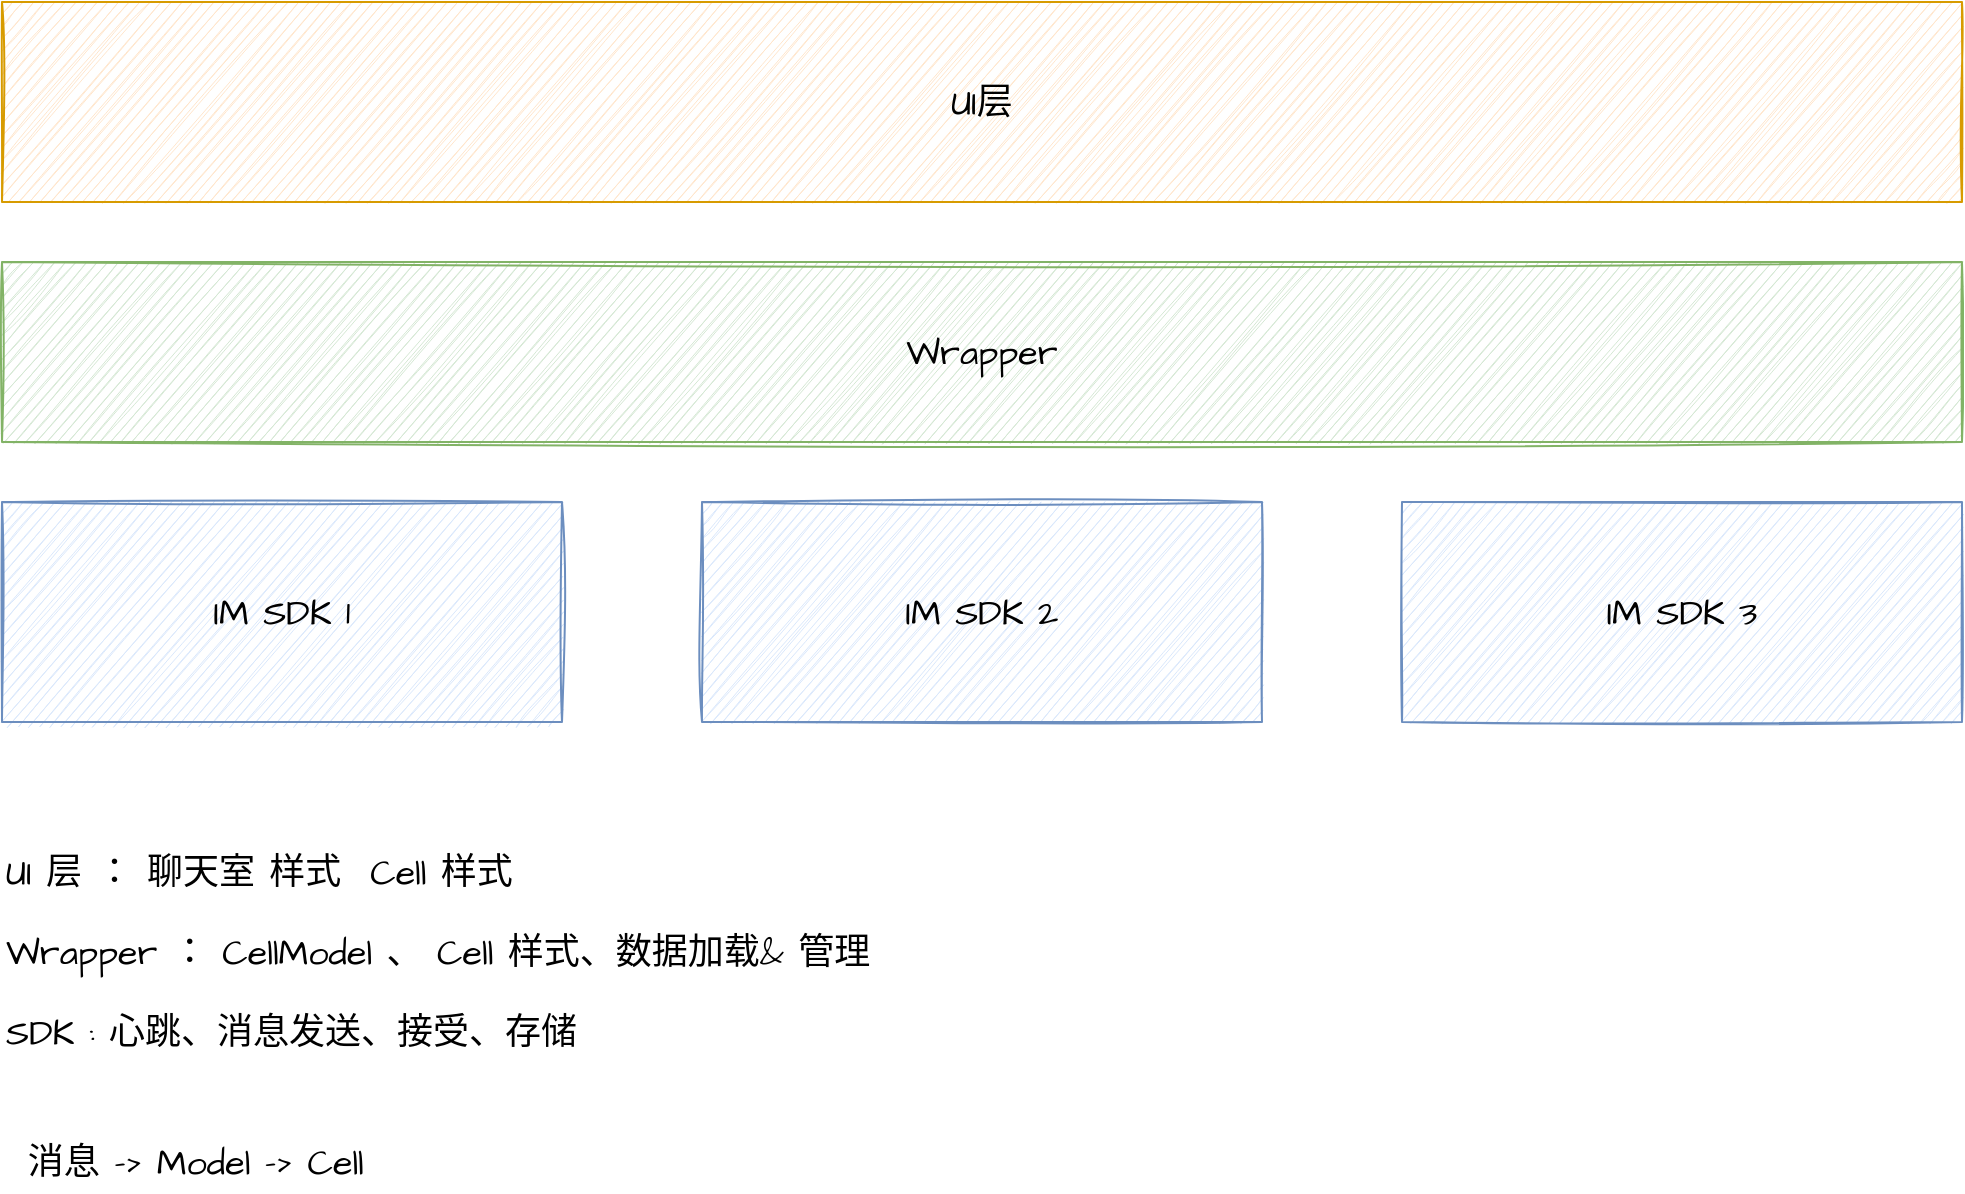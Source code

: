 <mxfile version="20.2.1" type="github">
  <diagram id="SGvBYgH1upi2JSEhlb85" name="第 1 页">
    <mxGraphModel dx="1426" dy="825" grid="1" gridSize="10" guides="1" tooltips="1" connect="1" arrows="1" fold="1" page="1" pageScale="1" pageWidth="1654" pageHeight="2336" math="0" shadow="0">
      <root>
        <mxCell id="0" />
        <mxCell id="1" parent="0" />
        <mxCell id="6DSku9rWstxzYZl86iGv-6" value="" style="group" vertex="1" connectable="0" parent="1">
          <mxGeometry x="50" y="60" width="980" height="360" as="geometry" />
        </mxCell>
        <mxCell id="6DSku9rWstxzYZl86iGv-1" value="UI层" style="rounded=0;whiteSpace=wrap;html=1;sketch=1;hachureGap=4;fontFamily=Architects Daughter;fontSource=https%3A%2F%2Ffonts.googleapis.com%2Fcss%3Ffamily%3DArchitects%2BDaughter;fontSize=18;fillColor=#ffe6cc;strokeColor=#d79b00;" vertex="1" parent="6DSku9rWstxzYZl86iGv-6">
          <mxGeometry width="980" height="100" as="geometry" />
        </mxCell>
        <mxCell id="6DSku9rWstxzYZl86iGv-2" value="IM SDK 1" style="rounded=0;whiteSpace=wrap;html=1;sketch=1;hachureGap=4;fontFamily=Architects Daughter;fontSource=https%3A%2F%2Ffonts.googleapis.com%2Fcss%3Ffamily%3DArchitects%2BDaughter;fontSize=18;fillColor=#dae8fc;strokeColor=#6c8ebf;" vertex="1" parent="6DSku9rWstxzYZl86iGv-6">
          <mxGeometry y="250" width="280" height="110" as="geometry" />
        </mxCell>
        <mxCell id="6DSku9rWstxzYZl86iGv-3" value="IM SDK 2" style="rounded=0;whiteSpace=wrap;html=1;sketch=1;hachureGap=4;fontFamily=Architects Daughter;fontSource=https%3A%2F%2Ffonts.googleapis.com%2Fcss%3Ffamily%3DArchitects%2BDaughter;fontSize=18;fillColor=#dae8fc;strokeColor=#6c8ebf;" vertex="1" parent="6DSku9rWstxzYZl86iGv-6">
          <mxGeometry x="350" y="250" width="280" height="110" as="geometry" />
        </mxCell>
        <mxCell id="6DSku9rWstxzYZl86iGv-4" value="IM SDK 3" style="rounded=0;whiteSpace=wrap;html=1;sketch=1;hachureGap=4;fontFamily=Architects Daughter;fontSource=https%3A%2F%2Ffonts.googleapis.com%2Fcss%3Ffamily%3DArchitects%2BDaughter;fontSize=18;fillColor=#dae8fc;strokeColor=#6c8ebf;" vertex="1" parent="6DSku9rWstxzYZl86iGv-6">
          <mxGeometry x="700" y="250" width="280" height="110" as="geometry" />
        </mxCell>
        <mxCell id="6DSku9rWstxzYZl86iGv-5" value="Wrapper" style="rounded=0;whiteSpace=wrap;html=1;sketch=1;hachureGap=4;fontFamily=Architects Daughter;fontSource=https%3A%2F%2Ffonts.googleapis.com%2Fcss%3Ffamily%3DArchitects%2BDaughter;fontSize=18;fillColor=#d5e8d4;strokeColor=#82b366;" vertex="1" parent="6DSku9rWstxzYZl86iGv-6">
          <mxGeometry y="130" width="980" height="90" as="geometry" />
        </mxCell>
        <mxCell id="6DSku9rWstxzYZl86iGv-7" value="UI 层 ： 聊天室 样式 &amp;nbsp;Cell 样式" style="text;html=1;align=left;verticalAlign=middle;resizable=0;points=[];autosize=1;strokeColor=none;fillColor=none;fontSize=18;fontFamily=Architects Daughter;fontColor=#000000;labelBackgroundColor=default;" vertex="1" parent="1">
          <mxGeometry x="50" y="480" width="280" height="30" as="geometry" />
        </mxCell>
        <mxCell id="6DSku9rWstxzYZl86iGv-9" value="Wrapper ： CellModel 、 Cell 样式、数据加载&amp;amp; 管理" style="text;html=1;align=left;verticalAlign=middle;resizable=0;points=[];autosize=1;strokeColor=none;fillColor=none;fontSize=18;fontFamily=Architects Daughter;fontColor=#000000;" vertex="1" parent="1">
          <mxGeometry x="50" y="520" width="460" height="30" as="geometry" />
        </mxCell>
        <mxCell id="6DSku9rWstxzYZl86iGv-10" value="SDK : 心跳、消息发送、接受、存储" style="text;html=1;strokeColor=none;fillColor=none;align=left;verticalAlign=middle;whiteSpace=wrap;rounded=0;labelBackgroundColor=default;sketch=1;hachureGap=4;fontFamily=Architects Daughter;fontSource=https%3A%2F%2Ffonts.googleapis.com%2Fcss%3Ffamily%3DArchitects%2BDaughter;fontSize=18;fontColor=#000000;" vertex="1" parent="1">
          <mxGeometry x="50" y="560" width="750" height="30" as="geometry" />
        </mxCell>
        <mxCell id="6DSku9rWstxzYZl86iGv-11" value="消息 -&amp;gt; Model -&amp;gt; Cell&amp;nbsp;" style="text;html=1;align=center;verticalAlign=middle;resizable=0;points=[];autosize=1;strokeColor=none;fillColor=none;fontSize=18;fontFamily=Architects Daughter;fontColor=#000000;" vertex="1" parent="1">
          <mxGeometry x="50" y="625" width="200" height="30" as="geometry" />
        </mxCell>
      </root>
    </mxGraphModel>
  </diagram>
</mxfile>
